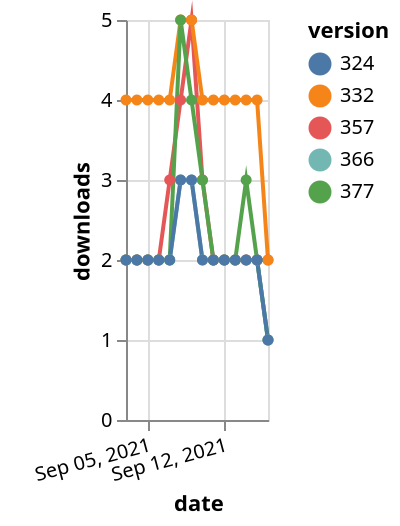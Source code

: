{"$schema": "https://vega.github.io/schema/vega-lite/v5.json", "description": "A simple bar chart with embedded data.", "data": {"values": [{"date": "2021-09-03", "total": 2350, "delta": 2, "version": "366"}, {"date": "2021-09-04", "total": 2352, "delta": 2, "version": "366"}, {"date": "2021-09-05", "total": 2354, "delta": 2, "version": "366"}, {"date": "2021-09-06", "total": 2356, "delta": 2, "version": "366"}, {"date": "2021-09-07", "total": 2358, "delta": 2, "version": "366"}, {"date": "2021-09-08", "total": 2361, "delta": 3, "version": "366"}, {"date": "2021-09-09", "total": 2364, "delta": 3, "version": "366"}, {"date": "2021-09-10", "total": 2366, "delta": 2, "version": "366"}, {"date": "2021-09-11", "total": 2368, "delta": 2, "version": "366"}, {"date": "2021-09-12", "total": 2370, "delta": 2, "version": "366"}, {"date": "2021-09-13", "total": 2372, "delta": 2, "version": "366"}, {"date": "2021-09-14", "total": 2374, "delta": 2, "version": "366"}, {"date": "2021-09-15", "total": 2376, "delta": 2, "version": "366"}, {"date": "2021-09-16", "total": 2377, "delta": 1, "version": "366"}, {"date": "2021-09-03", "total": 2946, "delta": 2, "version": "357"}, {"date": "2021-09-04", "total": 2948, "delta": 2, "version": "357"}, {"date": "2021-09-05", "total": 2950, "delta": 2, "version": "357"}, {"date": "2021-09-06", "total": 2952, "delta": 2, "version": "357"}, {"date": "2021-09-07", "total": 2955, "delta": 3, "version": "357"}, {"date": "2021-09-08", "total": 2959, "delta": 4, "version": "357"}, {"date": "2021-09-09", "total": 2964, "delta": 5, "version": "357"}, {"date": "2021-09-10", "total": 2967, "delta": 3, "version": "357"}, {"date": "2021-09-11", "total": 2969, "delta": 2, "version": "357"}, {"date": "2021-09-12", "total": 2971, "delta": 2, "version": "357"}, {"date": "2021-09-13", "total": 2973, "delta": 2, "version": "357"}, {"date": "2021-09-14", "total": 2975, "delta": 2, "version": "357"}, {"date": "2021-09-15", "total": 2977, "delta": 2, "version": "357"}, {"date": "2021-09-16", "total": 2979, "delta": 2, "version": "357"}, {"date": "2021-09-03", "total": 5039, "delta": 4, "version": "332"}, {"date": "2021-09-04", "total": 5043, "delta": 4, "version": "332"}, {"date": "2021-09-05", "total": 5047, "delta": 4, "version": "332"}, {"date": "2021-09-06", "total": 5051, "delta": 4, "version": "332"}, {"date": "2021-09-07", "total": 5055, "delta": 4, "version": "332"}, {"date": "2021-09-08", "total": 5060, "delta": 5, "version": "332"}, {"date": "2021-09-09", "total": 5065, "delta": 5, "version": "332"}, {"date": "2021-09-10", "total": 5069, "delta": 4, "version": "332"}, {"date": "2021-09-11", "total": 5073, "delta": 4, "version": "332"}, {"date": "2021-09-12", "total": 5077, "delta": 4, "version": "332"}, {"date": "2021-09-13", "total": 5081, "delta": 4, "version": "332"}, {"date": "2021-09-14", "total": 5085, "delta": 4, "version": "332"}, {"date": "2021-09-15", "total": 5089, "delta": 4, "version": "332"}, {"date": "2021-09-16", "total": 5091, "delta": 2, "version": "332"}, {"date": "2021-09-03", "total": 2147, "delta": 2, "version": "377"}, {"date": "2021-09-04", "total": 2149, "delta": 2, "version": "377"}, {"date": "2021-09-05", "total": 2151, "delta": 2, "version": "377"}, {"date": "2021-09-06", "total": 2153, "delta": 2, "version": "377"}, {"date": "2021-09-07", "total": 2155, "delta": 2, "version": "377"}, {"date": "2021-09-08", "total": 2160, "delta": 5, "version": "377"}, {"date": "2021-09-09", "total": 2164, "delta": 4, "version": "377"}, {"date": "2021-09-10", "total": 2167, "delta": 3, "version": "377"}, {"date": "2021-09-11", "total": 2169, "delta": 2, "version": "377"}, {"date": "2021-09-12", "total": 2171, "delta": 2, "version": "377"}, {"date": "2021-09-13", "total": 2173, "delta": 2, "version": "377"}, {"date": "2021-09-14", "total": 2176, "delta": 3, "version": "377"}, {"date": "2021-09-15", "total": 2178, "delta": 2, "version": "377"}, {"date": "2021-09-16", "total": 2179, "delta": 1, "version": "377"}, {"date": "2021-09-03", "total": 2686, "delta": 2, "version": "324"}, {"date": "2021-09-04", "total": 2688, "delta": 2, "version": "324"}, {"date": "2021-09-05", "total": 2690, "delta": 2, "version": "324"}, {"date": "2021-09-06", "total": 2692, "delta": 2, "version": "324"}, {"date": "2021-09-07", "total": 2694, "delta": 2, "version": "324"}, {"date": "2021-09-08", "total": 2697, "delta": 3, "version": "324"}, {"date": "2021-09-09", "total": 2700, "delta": 3, "version": "324"}, {"date": "2021-09-10", "total": 2702, "delta": 2, "version": "324"}, {"date": "2021-09-11", "total": 2704, "delta": 2, "version": "324"}, {"date": "2021-09-12", "total": 2706, "delta": 2, "version": "324"}, {"date": "2021-09-13", "total": 2708, "delta": 2, "version": "324"}, {"date": "2021-09-14", "total": 2710, "delta": 2, "version": "324"}, {"date": "2021-09-15", "total": 2712, "delta": 2, "version": "324"}, {"date": "2021-09-16", "total": 2713, "delta": 1, "version": "324"}]}, "width": "container", "mark": {"type": "line", "point": {"filled": true}}, "encoding": {"x": {"field": "date", "type": "temporal", "timeUnit": "yearmonthdate", "title": "date", "axis": {"labelAngle": -15}}, "y": {"field": "delta", "type": "quantitative", "title": "downloads"}, "color": {"field": "version", "type": "nominal"}, "tooltip": {"field": "delta"}}}